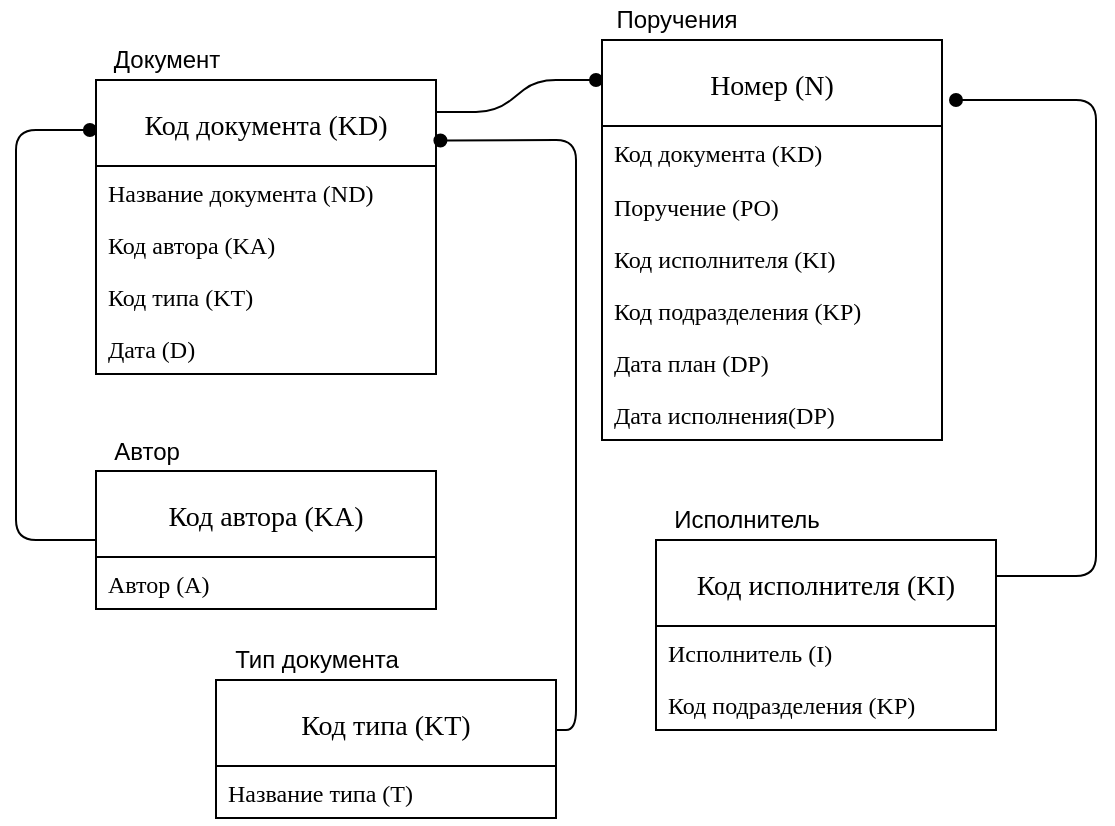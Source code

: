 <mxfile version="12.4.2" type="device" pages="1"><diagram id="xth7INtLcWOTmx3cm4a8" name="Page-1"><mxGraphModel dx="974" dy="531" grid="1" gridSize="10" guides="1" tooltips="1" connect="1" arrows="1" fold="1" page="1" pageScale="1" pageWidth="827" pageHeight="1169" math="0" shadow="0"><root><mxCell id="0"/><mxCell id="1" parent="0"/><mxCell id="Ha3CJXBdNuA9JxFWDpoE-6" value="Поручения" style="text;html=1;align=center;verticalAlign=middle;resizable=0;points=[];;autosize=1;" vertex="1" parent="1"><mxGeometry x="485" y="293" width="80" height="20" as="geometry"/></mxCell><mxCell id="Ha3CJXBdNuA9JxFWDpoE-7" value="Номер (N)" style="swimlane;fontStyle=0;childLayout=stackLayout;horizontal=1;startSize=43;fillColor=none;horizontalStack=0;resizeParent=1;resizeParentMax=0;resizeLast=0;collapsible=1;marginBottom=0;swimlaneFillColor=#ffffff;align=center;fontSize=14;fontFamily=Times New Roman;" vertex="1" parent="1"><mxGeometry x="393" y="250" width="170" height="200" as="geometry"/></mxCell><mxCell id="Ha3CJXBdNuA9JxFWDpoE-8" value="Код документа (KD)&#10;" style="text;strokeColor=none;fillColor=none;spacingLeft=4;spacingRight=4;overflow=hidden;rotatable=0;points=[[0,0.5],[1,0.5]];portConstraint=eastwest;fontSize=12;fontFamily=Times New Roman;" vertex="1" parent="Ha3CJXBdNuA9JxFWDpoE-7"><mxGeometry y="43" width="170" height="27" as="geometry"/></mxCell><mxCell id="Ha3CJXBdNuA9JxFWDpoE-9" value="Поручение (PO)" style="text;strokeColor=none;fillColor=none;spacingLeft=4;spacingRight=4;overflow=hidden;rotatable=0;points=[[0,0.5],[1,0.5]];portConstraint=eastwest;fontSize=12;fontFamily=Times New Roman;" vertex="1" parent="Ha3CJXBdNuA9JxFWDpoE-7"><mxGeometry y="70" width="170" height="26" as="geometry"/></mxCell><mxCell id="Ha3CJXBdNuA9JxFWDpoE-10" value="Код исполнителя (KI)" style="text;strokeColor=none;fillColor=none;spacingLeft=4;spacingRight=4;overflow=hidden;rotatable=0;points=[[0,0.5],[1,0.5]];portConstraint=eastwest;fontSize=12;fontFamily=Times New Roman;" vertex="1" parent="Ha3CJXBdNuA9JxFWDpoE-7"><mxGeometry y="96" width="170" height="26" as="geometry"/></mxCell><mxCell id="Ha3CJXBdNuA9JxFWDpoE-12" value="Код подразделения (KP)" style="text;strokeColor=none;fillColor=none;spacingLeft=4;spacingRight=4;overflow=hidden;rotatable=0;points=[[0,0.5],[1,0.5]];portConstraint=eastwest;fontSize=12;fontFamily=Times New Roman;" vertex="1" parent="Ha3CJXBdNuA9JxFWDpoE-7"><mxGeometry y="122" width="170" height="26" as="geometry"/></mxCell><mxCell id="Ha3CJXBdNuA9JxFWDpoE-14" value="Дата план (DP)" style="text;strokeColor=none;fillColor=none;spacingLeft=4;spacingRight=4;overflow=hidden;rotatable=0;points=[[0,0.5],[1,0.5]];portConstraint=eastwest;fontSize=12;fontFamily=Times New Roman;" vertex="1" parent="Ha3CJXBdNuA9JxFWDpoE-7"><mxGeometry y="148" width="170" height="26" as="geometry"/></mxCell><mxCell id="Ha3CJXBdNuA9JxFWDpoE-15" value="Дата исполнения(DP)" style="text;strokeColor=none;fillColor=none;spacingLeft=4;spacingRight=4;overflow=hidden;rotatable=0;points=[[0,0.5],[1,0.5]];portConstraint=eastwest;fontSize=12;fontFamily=Times New Roman;" vertex="1" parent="Ha3CJXBdNuA9JxFWDpoE-7"><mxGeometry y="174" width="170" height="26" as="geometry"/></mxCell><mxCell id="Ha3CJXBdNuA9JxFWDpoE-16" value="Поручения" style="text;html=1;align=center;verticalAlign=middle;resizable=0;points=[];;autosize=1;" vertex="1" parent="1"><mxGeometry x="390" y="230" width="80" height="20" as="geometry"/></mxCell><mxCell id="Ha3CJXBdNuA9JxFWDpoE-17" value="&#10;&#10;Код документа (KD)&#10;&#10;" style="swimlane;fontStyle=0;childLayout=stackLayout;horizontal=1;startSize=43;fillColor=none;horizontalStack=0;resizeParent=1;resizeParentMax=0;resizeLast=0;collapsible=1;marginBottom=0;swimlaneFillColor=#ffffff;align=center;fontSize=14;fontFamily=Times New Roman;" vertex="1" parent="1"><mxGeometry x="140" y="270" width="170" height="147" as="geometry"/></mxCell><mxCell id="Ha3CJXBdNuA9JxFWDpoE-18" value="Название документа (ND)" style="text;strokeColor=none;fillColor=none;spacingLeft=4;spacingRight=4;overflow=hidden;rotatable=0;points=[[0,0.5],[1,0.5]];portConstraint=eastwest;fontSize=12;fontFamily=Times New Roman;" vertex="1" parent="Ha3CJXBdNuA9JxFWDpoE-17"><mxGeometry y="43" width="170" height="26" as="geometry"/></mxCell><mxCell id="Ha3CJXBdNuA9JxFWDpoE-19" value="Код автора (KA)" style="text;strokeColor=none;fillColor=none;spacingLeft=4;spacingRight=4;overflow=hidden;rotatable=0;points=[[0,0.5],[1,0.5]];portConstraint=eastwest;fontSize=12;fontFamily=Times New Roman;" vertex="1" parent="Ha3CJXBdNuA9JxFWDpoE-17"><mxGeometry y="69" width="170" height="26" as="geometry"/></mxCell><mxCell id="Ha3CJXBdNuA9JxFWDpoE-21" value="Код типа (KT)" style="text;strokeColor=none;fillColor=none;spacingLeft=4;spacingRight=4;overflow=hidden;rotatable=0;points=[[0,0.5],[1,0.5]];portConstraint=eastwest;fontSize=12;fontFamily=Times New Roman;" vertex="1" parent="Ha3CJXBdNuA9JxFWDpoE-17"><mxGeometry y="95" width="170" height="26" as="geometry"/></mxCell><mxCell id="Ha3CJXBdNuA9JxFWDpoE-23" value="Дата (D)" style="text;strokeColor=none;fillColor=none;spacingLeft=4;spacingRight=4;overflow=hidden;rotatable=0;points=[[0,0.5],[1,0.5]];portConstraint=eastwest;fontSize=12;fontFamily=Times New Roman;" vertex="1" parent="Ha3CJXBdNuA9JxFWDpoE-17"><mxGeometry y="121" width="170" height="26" as="geometry"/></mxCell><mxCell id="Ha3CJXBdNuA9JxFWDpoE-24" value="Документ" style="text;html=1;align=center;verticalAlign=middle;resizable=0;points=[];;autosize=1;" vertex="1" parent="1"><mxGeometry x="140" y="250" width="70" height="20" as="geometry"/></mxCell><mxCell id="Ha3CJXBdNuA9JxFWDpoE-25" value="" style="edgeStyle=entityRelationEdgeStyle;fontSize=12;html=1;endArrow=oval;endFill=1;strokeWidth=1;" edge="1" parent="1"><mxGeometry width="100" height="100" relative="1" as="geometry"><mxPoint x="310" y="286.0" as="sourcePoint"/><mxPoint x="390" y="270" as="targetPoint"/></mxGeometry></mxCell><mxCell id="Ha3CJXBdNuA9JxFWDpoE-28" value="Код автора (KA)" style="swimlane;fontStyle=0;childLayout=stackLayout;horizontal=1;startSize=43;fillColor=none;horizontalStack=0;resizeParent=1;resizeParentMax=0;resizeLast=0;collapsible=1;marginBottom=0;swimlaneFillColor=#ffffff;align=center;fontSize=14;fontFamily=Times New Roman;" vertex="1" parent="1"><mxGeometry x="140" y="465.5" width="170" height="69" as="geometry"/></mxCell><mxCell id="Ha3CJXBdNuA9JxFWDpoE-30" value="Автор (A)" style="text;strokeColor=none;fillColor=none;spacingLeft=4;spacingRight=4;overflow=hidden;rotatable=0;points=[[0,0.5],[1,0.5]];portConstraint=eastwest;fontSize=12;fontFamily=Times New Roman;" vertex="1" parent="Ha3CJXBdNuA9JxFWDpoE-28"><mxGeometry y="43" width="170" height="26" as="geometry"/></mxCell><mxCell id="Ha3CJXBdNuA9JxFWDpoE-33" value="Автор" style="text;html=1;align=center;verticalAlign=middle;resizable=0;points=[];;autosize=1;" vertex="1" parent="1"><mxGeometry x="140" y="445.5" width="50" height="20" as="geometry"/></mxCell><mxCell id="Ha3CJXBdNuA9JxFWDpoE-46" value="" style="endArrow=none;html=1;rounded=1;entryX=0;entryY=0.5;entryDx=0;entryDy=0;exitX=-0.018;exitY=0.17;exitDx=0;exitDy=0;exitPerimeter=0;startArrow=oval;startFill=1;" edge="1" parent="1" source="Ha3CJXBdNuA9JxFWDpoE-17" target="Ha3CJXBdNuA9JxFWDpoE-28"><mxGeometry relative="1" as="geometry"><mxPoint x="110" y="290" as="sourcePoint"/><mxPoint x="110" y="560" as="targetPoint"/><Array as="points"><mxPoint x="100" y="295"/><mxPoint x="100" y="500"/></Array></mxGeometry></mxCell><mxCell id="Ha3CJXBdNuA9JxFWDpoE-50" value="Код исполнителя (KI)" style="swimlane;fontStyle=0;childLayout=stackLayout;horizontal=1;startSize=43;fillColor=none;horizontalStack=0;resizeParent=1;resizeParentMax=0;resizeLast=0;collapsible=1;marginBottom=0;swimlaneFillColor=#ffffff;align=center;fontSize=14;fontFamily=Times New Roman;" vertex="1" parent="1"><mxGeometry x="420" y="500" width="170" height="95" as="geometry"/></mxCell><mxCell id="Ha3CJXBdNuA9JxFWDpoE-53" value="Исполнитель (I)" style="text;strokeColor=none;fillColor=none;spacingLeft=4;spacingRight=4;overflow=hidden;rotatable=0;points=[[0,0.5],[1,0.5]];portConstraint=eastwest;fontSize=12;fontFamily=Times New Roman;" vertex="1" parent="Ha3CJXBdNuA9JxFWDpoE-50"><mxGeometry y="43" width="170" height="26" as="geometry"/></mxCell><mxCell id="Ha3CJXBdNuA9JxFWDpoE-51" value="Код подразделения (KP)" style="text;strokeColor=none;fillColor=none;spacingLeft=4;spacingRight=4;overflow=hidden;rotatable=0;points=[[0,0.5],[1,0.5]];portConstraint=eastwest;fontSize=12;fontFamily=Times New Roman;" vertex="1" parent="Ha3CJXBdNuA9JxFWDpoE-50"><mxGeometry y="69" width="170" height="26" as="geometry"/></mxCell><mxCell id="Ha3CJXBdNuA9JxFWDpoE-52" value="Исполнитель" style="text;html=1;align=center;verticalAlign=middle;resizable=0;points=[];;autosize=1;" vertex="1" parent="1"><mxGeometry x="420" y="480" width="90" height="20" as="geometry"/></mxCell><mxCell id="Ha3CJXBdNuA9JxFWDpoE-55" value="" style="endArrow=none;html=1;rounded=1;startArrow=oval;startFill=1;" edge="1" parent="1"><mxGeometry relative="1" as="geometry"><mxPoint x="570" y="280" as="sourcePoint"/><mxPoint x="590" y="518" as="targetPoint"/><Array as="points"><mxPoint x="640" y="280"/><mxPoint x="640" y="518.01"/></Array></mxGeometry></mxCell><mxCell id="Ha3CJXBdNuA9JxFWDpoE-56" value="Код типа (KT)" style="swimlane;fontStyle=0;childLayout=stackLayout;horizontal=1;startSize=43;fillColor=none;horizontalStack=0;resizeParent=1;resizeParentMax=0;resizeLast=0;collapsible=1;marginBottom=0;swimlaneFillColor=#ffffff;align=center;fontSize=14;fontFamily=Times New Roman;" vertex="1" parent="1"><mxGeometry x="200" y="570" width="170" height="69" as="geometry"/></mxCell><mxCell id="Ha3CJXBdNuA9JxFWDpoE-57" value="Название типа (T)" style="text;strokeColor=none;fillColor=none;spacingLeft=4;spacingRight=4;overflow=hidden;rotatable=0;points=[[0,0.5],[1,0.5]];portConstraint=eastwest;fontSize=12;fontFamily=Times New Roman;" vertex="1" parent="Ha3CJXBdNuA9JxFWDpoE-56"><mxGeometry y="43" width="170" height="26" as="geometry"/></mxCell><mxCell id="Ha3CJXBdNuA9JxFWDpoE-58" value="Тип документа" style="text;html=1;align=center;verticalAlign=middle;resizable=0;points=[];;autosize=1;" vertex="1" parent="1"><mxGeometry x="200" y="550" width="100" height="20" as="geometry"/></mxCell><mxCell id="Ha3CJXBdNuA9JxFWDpoE-60" value="" style="endArrow=none;html=1;rounded=1;startArrow=oval;startFill=1;exitX=1.013;exitY=0.206;exitDx=0;exitDy=0;exitPerimeter=0;" edge="1" parent="1" source="Ha3CJXBdNuA9JxFWDpoE-17"><mxGeometry relative="1" as="geometry"><mxPoint x="320" y="300" as="sourcePoint"/><mxPoint x="370" y="595" as="targetPoint"/><Array as="points"><mxPoint x="380" y="300"/><mxPoint x="380" y="595"/></Array></mxGeometry></mxCell></root></mxGraphModel></diagram></mxfile>